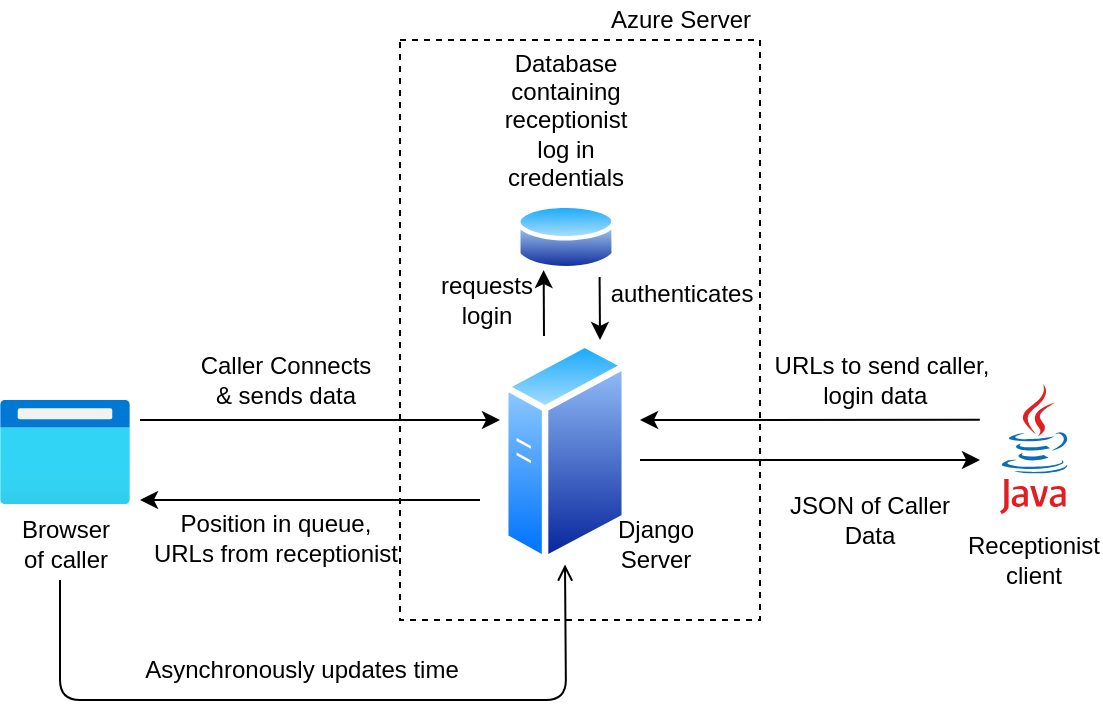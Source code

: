 <mxfile version="14.4.4" type="device"><diagram id="ZCBZoKCs9IFZFJqcI7ne" name="Page-1"><mxGraphModel dx="788" dy="464" grid="0" gridSize="10" guides="1" tooltips="1" connect="1" arrows="1" fold="1" page="1" pageScale="1" pageWidth="827" pageHeight="1169" math="0" shadow="0"><root><mxCell id="0"/><mxCell id="1" parent="0"/><mxCell id="YxKLmS-gdQrxQwsUeEXP-1" value="" style="rounded=0;whiteSpace=wrap;html=1;dashed=1;fillColor=none;" vertex="1" parent="1"><mxGeometry x="300" y="110" width="180" height="290" as="geometry"/></mxCell><mxCell id="Nx7lMRT72dEjKqMf_fam-4" value="" style="aspect=fixed;html=1;points=[];align=center;image;fontSize=12;image=img/lib/azure2/general/Browser.svg;" parent="1" vertex="1"><mxGeometry x="100" y="290" width="65" height="52" as="geometry"/></mxCell><mxCell id="Nx7lMRT72dEjKqMf_fam-5" value="" style="aspect=fixed;perimeter=ellipsePerimeter;html=1;align=center;shadow=0;dashed=0;spacingTop=3;image;image=img/lib/active_directory/generic_server.svg;" parent="1" vertex="1"><mxGeometry x="351" y="259.75" width="63" height="112.5" as="geometry"/></mxCell><mxCell id="Nx7lMRT72dEjKqMf_fam-6" value="" style="dashed=0;outlineConnect=0;html=1;align=center;labelPosition=center;verticalLabelPosition=bottom;verticalAlign=top;shape=mxgraph.weblogos.java" parent="1" vertex="1"><mxGeometry x="600" y="282" width="34.4" height="65" as="geometry"/></mxCell><mxCell id="Nx7lMRT72dEjKqMf_fam-8" value="" style="endArrow=classic;html=1;" parent="1" edge="1"><mxGeometry width="50" height="50" relative="1" as="geometry"><mxPoint x="170" y="300" as="sourcePoint"/><mxPoint x="350" y="300" as="targetPoint"/></mxGeometry></mxCell><mxCell id="Nx7lMRT72dEjKqMf_fam-9" value="Caller Connects &lt;br&gt;&amp;amp; sends data" style="text;html=1;strokeColor=none;fillColor=none;align=center;verticalAlign=middle;whiteSpace=wrap;rounded=0;" parent="1" vertex="1"><mxGeometry x="163" y="270" width="160" height="20" as="geometry"/></mxCell><mxCell id="Nx7lMRT72dEjKqMf_fam-10" value="Browser of caller" style="text;html=1;strokeColor=none;fillColor=none;align=center;verticalAlign=middle;whiteSpace=wrap;rounded=0;" parent="1" vertex="1"><mxGeometry x="112.5" y="352.25" width="40" height="20" as="geometry"/></mxCell><mxCell id="Nx7lMRT72dEjKqMf_fam-11" value="Receptionist client" style="text;html=1;strokeColor=none;fillColor=none;align=center;verticalAlign=middle;whiteSpace=wrap;rounded=0;" parent="1" vertex="1"><mxGeometry x="597.2" y="360" width="40" height="20" as="geometry"/></mxCell><mxCell id="Nx7lMRT72dEjKqMf_fam-13" value="" style="aspect=fixed;perimeter=ellipsePerimeter;html=1;align=center;shadow=0;dashed=0;spacingTop=3;image;image=img/lib/active_directory/database.svg;" parent="1" vertex="1"><mxGeometry x="358" y="190" width="50" height="37" as="geometry"/></mxCell><mxCell id="Nx7lMRT72dEjKqMf_fam-14" value="" style="endArrow=classic;html=1;exitX=-0.016;exitY=0.249;exitDx=0;exitDy=0;exitPerimeter=0;" parent="1" edge="1"><mxGeometry width="50" height="50" relative="1" as="geometry"><mxPoint x="589.917" y="299.928" as="sourcePoint"/><mxPoint x="420" y="300" as="targetPoint"/></mxGeometry></mxCell><mxCell id="Nx7lMRT72dEjKqMf_fam-17" value="" style="endArrow=classic;html=1;entryX=0.25;entryY=1;entryDx=0;entryDy=0;" parent="1" target="Nx7lMRT72dEjKqMf_fam-13" edge="1"><mxGeometry width="50" height="50" relative="1" as="geometry"><mxPoint x="372" y="258" as="sourcePoint"/><mxPoint x="390" y="240" as="targetPoint"/></mxGeometry></mxCell><mxCell id="Nx7lMRT72dEjKqMf_fam-18" value="" style="endArrow=classic;html=1;entryX=0.778;entryY=0.002;entryDx=0;entryDy=0;entryPerimeter=0;exitX=0.836;exitY=1.039;exitDx=0;exitDy=0;exitPerimeter=0;" parent="1" source="Nx7lMRT72dEjKqMf_fam-13" target="Nx7lMRT72dEjKqMf_fam-5" edge="1"><mxGeometry width="50" height="50" relative="1" as="geometry"><mxPoint x="350" y="270" as="sourcePoint"/><mxPoint x="400" y="220" as="targetPoint"/></mxGeometry></mxCell><mxCell id="Nx7lMRT72dEjKqMf_fam-20" value="" style="endArrow=classic;html=1;" parent="1" edge="1"><mxGeometry width="50" height="50" relative="1" as="geometry"><mxPoint x="420" y="320" as="sourcePoint"/><mxPoint x="590" y="320" as="targetPoint"/></mxGeometry></mxCell><mxCell id="Nx7lMRT72dEjKqMf_fam-24" value="" style="endArrow=classic;html=1;" parent="1" edge="1"><mxGeometry width="50" height="50" relative="1" as="geometry"><mxPoint x="340" y="340" as="sourcePoint"/><mxPoint x="170" y="340" as="targetPoint"/></mxGeometry></mxCell><mxCell id="Nx7lMRT72dEjKqMf_fam-25" value="Database containing receptionist log in credentials" style="text;html=1;strokeColor=none;fillColor=none;align=center;verticalAlign=middle;whiteSpace=wrap;rounded=0;" parent="1" vertex="1"><mxGeometry x="362.5" y="140" width="40" height="20" as="geometry"/></mxCell><mxCell id="Nx7lMRT72dEjKqMf_fam-26" value="Django Server" style="text;html=1;strokeColor=none;fillColor=none;align=center;verticalAlign=middle;whiteSpace=wrap;rounded=0;" parent="1" vertex="1"><mxGeometry x="408" y="352.25" width="40" height="20" as="geometry"/></mxCell><mxCell id="Nx7lMRT72dEjKqMf_fam-27" value="" style="shape=image;html=1;verticalAlign=top;verticalLabelPosition=bottom;labelBackgroundColor=#ffffff;imageAspect=0;aspect=fixed;image=https://cdn3.iconfinder.com/data/icons/logos-and-brands-adobe/512/267_Python-128.png" parent="1" vertex="1"><mxGeometry x="382.5" y="300" width="20" height="20" as="geometry"/></mxCell><mxCell id="Nx7lMRT72dEjKqMf_fam-28" value="Position in queue, &lt;br&gt;URLs from receptionist" style="text;html=1;strokeColor=none;fillColor=none;align=center;verticalAlign=middle;whiteSpace=wrap;rounded=0;" parent="1" vertex="1"><mxGeometry x="163" y="349" width="150" height="20" as="geometry"/></mxCell><mxCell id="Nx7lMRT72dEjKqMf_fam-29" value="JSON of Caller Data" style="text;html=1;strokeColor=none;fillColor=none;align=center;verticalAlign=middle;whiteSpace=wrap;rounded=0;" parent="1" vertex="1"><mxGeometry x="480" y="340" width="110" height="20" as="geometry"/></mxCell><mxCell id="Nx7lMRT72dEjKqMf_fam-33" value="URLs to send caller, &lt;br&gt;login data&amp;nbsp;&amp;nbsp;" style="text;html=1;strokeColor=none;fillColor=none;align=center;verticalAlign=middle;whiteSpace=wrap;rounded=0;" parent="1" vertex="1"><mxGeometry x="460.5" y="270" width="160" height="20" as="geometry"/></mxCell><mxCell id="YxKLmS-gdQrxQwsUeEXP-2" value="Azure Server" style="text;html=1;strokeColor=none;fillColor=none;align=center;verticalAlign=middle;whiteSpace=wrap;rounded=0;fontColor=#000000;" vertex="1" parent="1"><mxGeometry x="403" y="90" width="75" height="20" as="geometry"/></mxCell><mxCell id="YxKLmS-gdQrxQwsUeEXP-5" value="requests&lt;br&gt;login" style="text;html=1;strokeColor=none;fillColor=none;align=center;verticalAlign=middle;whiteSpace=wrap;rounded=0;fontColor=#000000;" vertex="1" parent="1"><mxGeometry x="324.5" y="231" width="37" height="17" as="geometry"/></mxCell><mxCell id="YxKLmS-gdQrxQwsUeEXP-6" value="authenticates" style="text;html=1;strokeColor=none;fillColor=none;align=center;verticalAlign=middle;whiteSpace=wrap;rounded=0;fontColor=#000000;" vertex="1" parent="1"><mxGeometry x="420.5" y="227" width="40" height="20" as="geometry"/></mxCell><mxCell id="YxKLmS-gdQrxQwsUeEXP-8" value="" style="endArrow=open;html=1;fontColor=#000000;entryX=0.5;entryY=1;entryDx=0;entryDy=0;endFill=0;" edge="1" parent="1" target="Nx7lMRT72dEjKqMf_fam-5"><mxGeometry width="50" height="50" relative="1" as="geometry"><mxPoint x="130" y="380" as="sourcePoint"/><mxPoint x="390" y="420" as="targetPoint"/><Array as="points"><mxPoint x="130" y="440"/><mxPoint x="383" y="440"/></Array></mxGeometry></mxCell><mxCell id="YxKLmS-gdQrxQwsUeEXP-9" value="Asynchronously updates time" style="text;html=1;strokeColor=none;fillColor=none;align=center;verticalAlign=middle;whiteSpace=wrap;rounded=0;dashed=1;fontColor=#000000;" vertex="1" parent="1"><mxGeometry x="171" y="415" width="160" height="20" as="geometry"/></mxCell></root></mxGraphModel></diagram></mxfile>